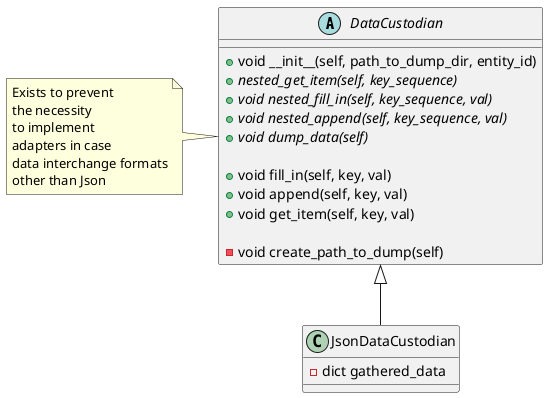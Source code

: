 @startuml
'https://plantuml.com/class-diagram

abstract class DataCustodian {
    +void __init__(self, path_to_dump_dir, entity_id)
    +{abstract} nested_get_item(self, key_sequence)
    +{abstract} void nested_fill_in(self, key_sequence, val)
    +{abstract} void nested_append(self, key_sequence, val)
    +{abstract} void dump_data(self)

    +void fill_in(self, key, val)
    +void append(self, key, val)
    +void get_item(self, key, val)

    -void create_path_to_dump(self)
}

note left of DataCustodian
Exists to prevent
the necessity
to implement
adapters in case
data interchange formats
other than Json
end note

class JsonDataCustodian {
    -dict gathered_data
}

DataCustodian <|-- JsonDataCustodian

@enduml